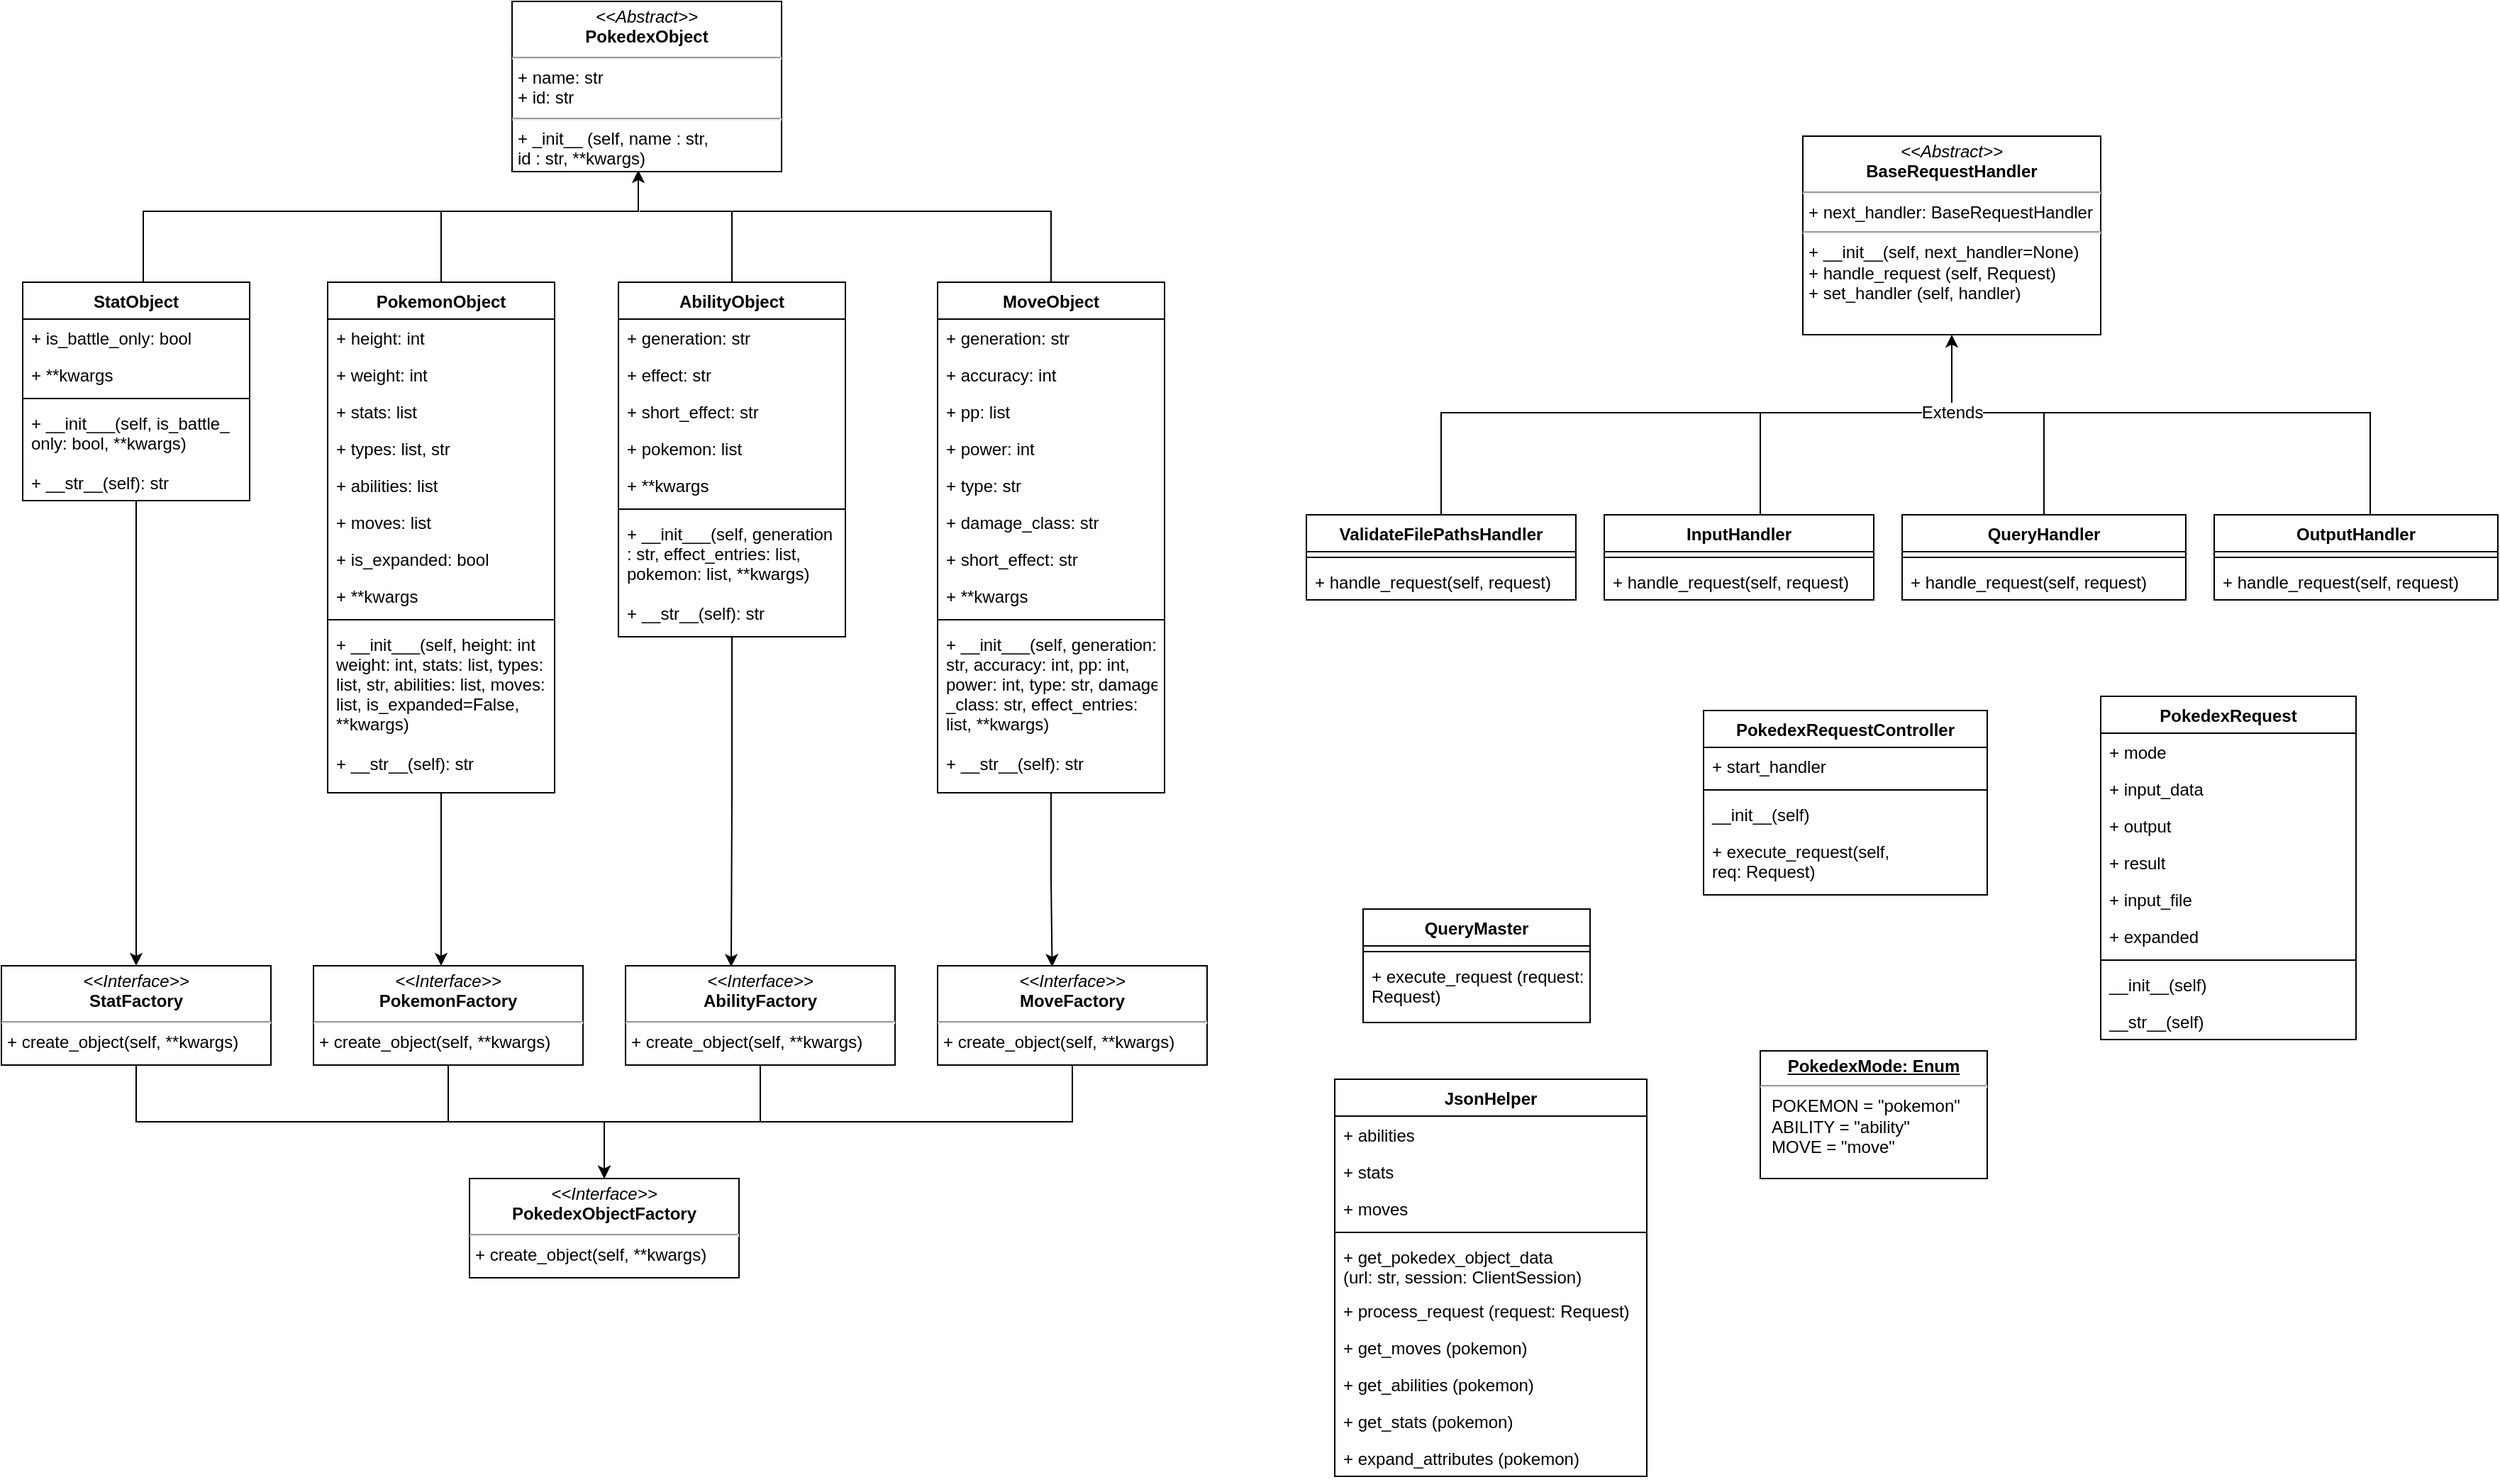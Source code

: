 <mxfile version="14.6.0" type="device"><diagram id="C5RBs43oDa-KdzZeNtuy" name="Page-1"><mxGraphModel dx="2076" dy="1096" grid="1" gridSize="10" guides="1" tooltips="1" connect="1" arrows="1" fold="1" page="1" pageScale="1" pageWidth="3300" pageHeight="4681" math="0" shadow="0"><root><mxCell id="WIyWlLk6GJQsqaUBKTNV-0"/><mxCell id="WIyWlLk6GJQsqaUBKTNV-1" parent="WIyWlLk6GJQsqaUBKTNV-0"/><mxCell id="iyGgix1Be-a9shSGAR93-7" style="edgeStyle=orthogonalEdgeStyle;rounded=0;orthogonalLoop=1;jettySize=auto;html=1;fontSize=12;" parent="WIyWlLk6GJQsqaUBKTNV-1" source="iyGgix1Be-a9shSGAR93-0" target="iyGgix1Be-a9shSGAR93-3" edge="1"><mxGeometry relative="1" as="geometry"><Array as="points"><mxPoint x="625" y="1150"/><mxPoint x="735" y="1150"/></Array></mxGeometry></mxCell><mxCell id="iyGgix1Be-a9shSGAR93-0" value="&lt;p style=&quot;margin: 4px 0px 0px; text-align: center; font-size: 12px;&quot;&gt;&lt;i style=&quot;font-size: 12px;&quot;&gt;&amp;lt;&amp;lt;Interface&amp;gt;&amp;gt;&lt;/i&gt;&lt;br style=&quot;font-size: 12px;&quot;&gt;&lt;b style=&quot;font-size: 12px;&quot;&gt;PokemonFactory&lt;/b&gt;&lt;/p&gt;&lt;hr style=&quot;font-size: 12px;&quot;&gt;&lt;p style=&quot;margin: 0px 0px 0px 4px; font-size: 12px;&quot;&gt;+ create_object(self, **kwargs)&lt;br style=&quot;font-size: 12px;&quot;&gt;&lt;/p&gt;" style="verticalAlign=top;align=left;overflow=fill;fontSize=12;fontFamily=Helvetica;html=1;" parent="WIyWlLk6GJQsqaUBKTNV-1" vertex="1"><mxGeometry x="530" y="1040" width="190" height="70" as="geometry"/></mxCell><mxCell id="iyGgix1Be-a9shSGAR93-8" style="edgeStyle=orthogonalEdgeStyle;rounded=0;orthogonalLoop=1;jettySize=auto;html=1;entryX=0.5;entryY=0;entryDx=0;entryDy=0;fontSize=12;" parent="WIyWlLk6GJQsqaUBKTNV-1" source="iyGgix1Be-a9shSGAR93-1" target="iyGgix1Be-a9shSGAR93-3" edge="1"><mxGeometry relative="1" as="geometry"><Array as="points"><mxPoint x="845" y="1150"/><mxPoint x="735" y="1150"/></Array></mxGeometry></mxCell><mxCell id="iyGgix1Be-a9shSGAR93-1" value="&lt;p style=&quot;margin: 4px 0px 0px; text-align: center; font-size: 12px;&quot;&gt;&lt;i style=&quot;font-size: 12px;&quot;&gt;&amp;lt;&amp;lt;Interface&amp;gt;&amp;gt;&lt;/i&gt;&lt;br style=&quot;font-size: 12px;&quot;&gt;&lt;b style=&quot;font-size: 12px;&quot;&gt;AbilityFactory&lt;/b&gt;&lt;/p&gt;&lt;hr style=&quot;font-size: 12px;&quot;&gt;&lt;p style=&quot;margin: 0px 0px 0px 4px; font-size: 12px;&quot;&gt;+ create_object(self, **kwargs)&lt;br style=&quot;font-size: 12px;&quot;&gt;&lt;/p&gt;" style="verticalAlign=top;align=left;overflow=fill;fontSize=12;fontFamily=Helvetica;html=1;" parent="WIyWlLk6GJQsqaUBKTNV-1" vertex="1"><mxGeometry x="750" y="1040" width="190" height="70" as="geometry"/></mxCell><mxCell id="iyGgix1Be-a9shSGAR93-6" style="edgeStyle=orthogonalEdgeStyle;rounded=0;orthogonalLoop=1;jettySize=auto;html=1;endArrow=none;endFill=0;fontSize=12;" parent="WIyWlLk6GJQsqaUBKTNV-1" source="iyGgix1Be-a9shSGAR93-2" edge="1"><mxGeometry relative="1" as="geometry"><mxPoint x="630" y="1150" as="targetPoint"/><Array as="points"><mxPoint x="405" y="1150"/></Array></mxGeometry></mxCell><mxCell id="iyGgix1Be-a9shSGAR93-2" value="&lt;p style=&quot;margin: 4px 0px 0px; text-align: center; font-size: 12px;&quot;&gt;&lt;i style=&quot;font-size: 12px;&quot;&gt;&amp;lt;&amp;lt;Interface&amp;gt;&amp;gt;&lt;/i&gt;&lt;br style=&quot;font-size: 12px;&quot;&gt;&lt;b style=&quot;font-size: 12px;&quot;&gt;StatFactory&lt;/b&gt;&lt;/p&gt;&lt;hr style=&quot;font-size: 12px;&quot;&gt;&lt;p style=&quot;margin: 0px 0px 0px 4px; font-size: 12px;&quot;&gt;&lt;/p&gt;&lt;p style=&quot;margin: 0px 0px 0px 4px; font-size: 12px;&quot;&gt;+ create_object(self, **kwargs)&lt;/p&gt;" style="verticalAlign=top;align=left;overflow=fill;fontSize=12;fontFamily=Helvetica;html=1;" parent="WIyWlLk6GJQsqaUBKTNV-1" vertex="1"><mxGeometry x="310" y="1040" width="190" height="70" as="geometry"/></mxCell><mxCell id="iyGgix1Be-a9shSGAR93-3" value="&lt;p style=&quot;margin: 4px 0px 0px; text-align: center; font-size: 12px;&quot;&gt;&lt;i style=&quot;font-size: 12px;&quot;&gt;&amp;lt;&amp;lt;Interface&amp;gt;&amp;gt;&lt;/i&gt;&lt;br style=&quot;font-size: 12px;&quot;&gt;&lt;b style=&quot;font-size: 12px;&quot;&gt;PokedexObjectFactory&lt;/b&gt;&lt;/p&gt;&lt;hr style=&quot;font-size: 12px;&quot;&gt;&lt;p style=&quot;margin: 0px 0px 0px 4px; font-size: 12px;&quot;&gt;+ create_object(self, **kwargs)&lt;br style=&quot;font-size: 12px;&quot;&gt;&lt;/p&gt;" style="verticalAlign=top;align=left;overflow=fill;fontSize=12;fontFamily=Helvetica;html=1;" parent="WIyWlLk6GJQsqaUBKTNV-1" vertex="1"><mxGeometry x="640" y="1190" width="190" height="70" as="geometry"/></mxCell><mxCell id="iyGgix1Be-a9shSGAR93-9" style="edgeStyle=orthogonalEdgeStyle;rounded=0;orthogonalLoop=1;jettySize=auto;html=1;endArrow=none;endFill=0;fontSize=12;" parent="WIyWlLk6GJQsqaUBKTNV-1" source="iyGgix1Be-a9shSGAR93-4" edge="1"><mxGeometry relative="1" as="geometry"><mxPoint x="840" y="1150" as="targetPoint"/><Array as="points"><mxPoint x="1065" y="1150"/></Array></mxGeometry></mxCell><mxCell id="iyGgix1Be-a9shSGAR93-4" value="&lt;p style=&quot;margin: 4px 0px 0px; text-align: center; font-size: 12px;&quot;&gt;&lt;i style=&quot;font-size: 12px;&quot;&gt;&amp;lt;&amp;lt;Interface&amp;gt;&amp;gt;&lt;/i&gt;&lt;br style=&quot;font-size: 12px;&quot;&gt;&lt;b style=&quot;font-size: 12px;&quot;&gt;MoveFactory&lt;/b&gt;&lt;/p&gt;&lt;hr style=&quot;font-size: 12px;&quot;&gt;&lt;p style=&quot;margin: 0px 0px 0px 4px; font-size: 12px;&quot;&gt;+ create_object(self, **kwargs)&lt;br style=&quot;font-size: 12px;&quot;&gt;&lt;/p&gt;" style="verticalAlign=top;align=left;overflow=fill;fontSize=12;fontFamily=Helvetica;html=1;" parent="WIyWlLk6GJQsqaUBKTNV-1" vertex="1"><mxGeometry x="970" y="1040" width="190" height="70" as="geometry"/></mxCell><mxCell id="iyGgix1Be-a9shSGAR93-77" style="edgeStyle=orthogonalEdgeStyle;rounded=0;orthogonalLoop=1;jettySize=auto;html=1;endArrow=none;endFill=0;fontSize=12;" parent="WIyWlLk6GJQsqaUBKTNV-1" source="iyGgix1Be-a9shSGAR93-14" edge="1"><mxGeometry relative="1" as="geometry"><mxPoint x="605" y="508" as="targetPoint"/><Array as="points"><mxPoint x="620" y="508"/></Array></mxGeometry></mxCell><mxCell id="qSmq64T--lBDVcPzqukr-1" style="edgeStyle=orthogonalEdgeStyle;rounded=0;orthogonalLoop=1;jettySize=auto;html=1;" edge="1" parent="WIyWlLk6GJQsqaUBKTNV-1" source="iyGgix1Be-a9shSGAR93-14"><mxGeometry relative="1" as="geometry"><mxPoint x="620" y="1040" as="targetPoint"/></mxGeometry></mxCell><mxCell id="iyGgix1Be-a9shSGAR93-14" value="PokemonObject" style="swimlane;fontStyle=1;align=center;verticalAlign=top;childLayout=stackLayout;horizontal=1;startSize=26;horizontalStack=0;resizeParent=1;resizeParentMax=0;resizeLast=0;collapsible=1;marginBottom=0;fontSize=12;" parent="WIyWlLk6GJQsqaUBKTNV-1" vertex="1"><mxGeometry x="540" y="558" width="160" height="360" as="geometry"/></mxCell><mxCell id="iyGgix1Be-a9shSGAR93-15" value="+ height: int" style="text;strokeColor=none;fillColor=none;align=left;verticalAlign=top;spacingLeft=4;spacingRight=4;overflow=hidden;rotatable=0;points=[[0,0.5],[1,0.5]];portConstraint=eastwest;fontSize=12;" parent="iyGgix1Be-a9shSGAR93-14" vertex="1"><mxGeometry y="26" width="160" height="26" as="geometry"/></mxCell><mxCell id="iyGgix1Be-a9shSGAR93-34" value="+ weight: int" style="text;strokeColor=none;fillColor=none;align=left;verticalAlign=top;spacingLeft=4;spacingRight=4;overflow=hidden;rotatable=0;points=[[0,0.5],[1,0.5]];portConstraint=eastwest;fontSize=12;" parent="iyGgix1Be-a9shSGAR93-14" vertex="1"><mxGeometry y="52" width="160" height="26" as="geometry"/></mxCell><mxCell id="iyGgix1Be-a9shSGAR93-35" value="+ stats: list" style="text;strokeColor=none;fillColor=none;align=left;verticalAlign=top;spacingLeft=4;spacingRight=4;overflow=hidden;rotatable=0;points=[[0,0.5],[1,0.5]];portConstraint=eastwest;fontSize=12;" parent="iyGgix1Be-a9shSGAR93-14" vertex="1"><mxGeometry y="78" width="160" height="26" as="geometry"/></mxCell><mxCell id="iyGgix1Be-a9shSGAR93-36" value="+ types: list, str" style="text;strokeColor=none;fillColor=none;align=left;verticalAlign=top;spacingLeft=4;spacingRight=4;overflow=hidden;rotatable=0;points=[[0,0.5],[1,0.5]];portConstraint=eastwest;fontSize=12;" parent="iyGgix1Be-a9shSGAR93-14" vertex="1"><mxGeometry y="104" width="160" height="26" as="geometry"/></mxCell><mxCell id="iyGgix1Be-a9shSGAR93-37" value="+ abilities: list" style="text;strokeColor=none;fillColor=none;align=left;verticalAlign=top;spacingLeft=4;spacingRight=4;overflow=hidden;rotatable=0;points=[[0,0.5],[1,0.5]];portConstraint=eastwest;fontSize=12;" parent="iyGgix1Be-a9shSGAR93-14" vertex="1"><mxGeometry y="130" width="160" height="26" as="geometry"/></mxCell><mxCell id="iyGgix1Be-a9shSGAR93-38" value="+ moves: list" style="text;strokeColor=none;fillColor=none;align=left;verticalAlign=top;spacingLeft=4;spacingRight=4;overflow=hidden;rotatable=0;points=[[0,0.5],[1,0.5]];portConstraint=eastwest;fontSize=12;" parent="iyGgix1Be-a9shSGAR93-14" vertex="1"><mxGeometry y="156" width="160" height="26" as="geometry"/></mxCell><mxCell id="iyGgix1Be-a9shSGAR93-39" value="+ is_expanded: bool" style="text;strokeColor=none;fillColor=none;align=left;verticalAlign=top;spacingLeft=4;spacingRight=4;overflow=hidden;rotatable=0;points=[[0,0.5],[1,0.5]];portConstraint=eastwest;fontSize=12;" parent="iyGgix1Be-a9shSGAR93-14" vertex="1"><mxGeometry y="182" width="160" height="26" as="geometry"/></mxCell><mxCell id="iyGgix1Be-a9shSGAR93-41" value="+ **kwargs" style="text;strokeColor=none;fillColor=none;align=left;verticalAlign=top;spacingLeft=4;spacingRight=4;overflow=hidden;rotatable=0;points=[[0,0.5],[1,0.5]];portConstraint=eastwest;fontSize=12;" parent="iyGgix1Be-a9shSGAR93-14" vertex="1"><mxGeometry y="208" width="160" height="26" as="geometry"/></mxCell><mxCell id="iyGgix1Be-a9shSGAR93-16" value="" style="line;strokeWidth=1;fillColor=none;align=left;verticalAlign=middle;spacingTop=-1;spacingLeft=3;spacingRight=3;rotatable=0;labelPosition=right;points=[];portConstraint=eastwest;fontSize=12;" parent="iyGgix1Be-a9shSGAR93-14" vertex="1"><mxGeometry y="234" width="160" height="8" as="geometry"/></mxCell><mxCell id="iyGgix1Be-a9shSGAR93-17" value="+ __init___(self, height: int&#10;weight: int, stats: list, types: &#10;list, str, abilities: list, moves: &#10;list, is_expanded=False, &#10;**kwargs)&#10;&#10;+ __str__(self): str" style="text;strokeColor=none;fillColor=none;align=left;verticalAlign=top;spacingLeft=4;spacingRight=4;overflow=hidden;rotatable=0;points=[[0,0.5],[1,0.5]];portConstraint=eastwest;fontSize=12;" parent="iyGgix1Be-a9shSGAR93-14" vertex="1"><mxGeometry y="242" width="160" height="118" as="geometry"/></mxCell><mxCell id="iyGgix1Be-a9shSGAR93-76" style="edgeStyle=orthogonalEdgeStyle;rounded=0;orthogonalLoop=1;jettySize=auto;html=1;endArrow=classic;endFill=1;fontSize=12;" parent="WIyWlLk6GJQsqaUBKTNV-1" source="iyGgix1Be-a9shSGAR93-42" edge="1"><mxGeometry relative="1" as="geometry"><mxPoint x="759" y="479" as="targetPoint"/><Array as="points"><mxPoint x="410" y="508"/><mxPoint x="759" y="508"/></Array></mxGeometry></mxCell><mxCell id="qSmq64T--lBDVcPzqukr-0" style="edgeStyle=orthogonalEdgeStyle;rounded=0;orthogonalLoop=1;jettySize=auto;html=1;" edge="1" parent="WIyWlLk6GJQsqaUBKTNV-1" source="iyGgix1Be-a9shSGAR93-42" target="iyGgix1Be-a9shSGAR93-2"><mxGeometry relative="1" as="geometry"/></mxCell><mxCell id="iyGgix1Be-a9shSGAR93-42" value="StatObject" style="swimlane;fontStyle=1;align=center;verticalAlign=top;childLayout=stackLayout;horizontal=1;startSize=26;horizontalStack=0;resizeParent=1;resizeParentMax=0;resizeLast=0;collapsible=1;marginBottom=0;fontSize=12;" parent="WIyWlLk6GJQsqaUBKTNV-1" vertex="1"><mxGeometry x="325" y="558" width="160" height="154" as="geometry"/></mxCell><mxCell id="iyGgix1Be-a9shSGAR93-49" value="+ is_battle_only: bool" style="text;strokeColor=none;fillColor=none;align=left;verticalAlign=top;spacingLeft=4;spacingRight=4;overflow=hidden;rotatable=0;points=[[0,0.5],[1,0.5]];portConstraint=eastwest;fontSize=12;" parent="iyGgix1Be-a9shSGAR93-42" vertex="1"><mxGeometry y="26" width="160" height="26" as="geometry"/></mxCell><mxCell id="iyGgix1Be-a9shSGAR93-50" value="+ **kwargs" style="text;strokeColor=none;fillColor=none;align=left;verticalAlign=top;spacingLeft=4;spacingRight=4;overflow=hidden;rotatable=0;points=[[0,0.5],[1,0.5]];portConstraint=eastwest;fontSize=12;" parent="iyGgix1Be-a9shSGAR93-42" vertex="1"><mxGeometry y="52" width="160" height="26" as="geometry"/></mxCell><mxCell id="iyGgix1Be-a9shSGAR93-51" value="" style="line;strokeWidth=1;fillColor=none;align=left;verticalAlign=middle;spacingTop=-1;spacingLeft=3;spacingRight=3;rotatable=0;labelPosition=right;points=[];portConstraint=eastwest;fontSize=12;" parent="iyGgix1Be-a9shSGAR93-42" vertex="1"><mxGeometry y="78" width="160" height="8" as="geometry"/></mxCell><mxCell id="iyGgix1Be-a9shSGAR93-52" value="+ __init___(self, is_battle_&#10;only: bool, **kwargs)&#10;&#10;+ __str__(self): str" style="text;strokeColor=none;fillColor=none;align=left;verticalAlign=top;spacingLeft=4;spacingRight=4;overflow=hidden;rotatable=0;points=[[0,0.5],[1,0.5]];portConstraint=eastwest;fontSize=12;" parent="iyGgix1Be-a9shSGAR93-42" vertex="1"><mxGeometry y="86" width="160" height="68" as="geometry"/></mxCell><mxCell id="iyGgix1Be-a9shSGAR93-79" style="edgeStyle=orthogonalEdgeStyle;rounded=0;orthogonalLoop=1;jettySize=auto;html=1;exitX=0.5;exitY=0;exitDx=0;exitDy=0;endArrow=none;endFill=0;fontSize=12;" parent="WIyWlLk6GJQsqaUBKTNV-1" source="iyGgix1Be-a9shSGAR93-53" edge="1"><mxGeometry relative="1" as="geometry"><mxPoint x="825" y="508" as="targetPoint"/></mxGeometry></mxCell><mxCell id="qSmq64T--lBDVcPzqukr-2" style="edgeStyle=orthogonalEdgeStyle;rounded=0;orthogonalLoop=1;jettySize=auto;html=1;entryX=0.392;entryY=0.01;entryDx=0;entryDy=0;entryPerimeter=0;" edge="1" parent="WIyWlLk6GJQsqaUBKTNV-1" source="iyGgix1Be-a9shSGAR93-53" target="iyGgix1Be-a9shSGAR93-1"><mxGeometry relative="1" as="geometry"/></mxCell><mxCell id="iyGgix1Be-a9shSGAR93-53" value="AbilityObject" style="swimlane;fontStyle=1;align=center;verticalAlign=top;childLayout=stackLayout;horizontal=1;startSize=26;horizontalStack=0;resizeParent=1;resizeParentMax=0;resizeLast=0;collapsible=1;marginBottom=0;fontSize=12;" parent="WIyWlLk6GJQsqaUBKTNV-1" vertex="1"><mxGeometry x="745" y="558" width="160" height="250" as="geometry"/></mxCell><mxCell id="iyGgix1Be-a9shSGAR93-54" value="+ generation: str" style="text;strokeColor=none;fillColor=none;align=left;verticalAlign=top;spacingLeft=4;spacingRight=4;overflow=hidden;rotatable=0;points=[[0,0.5],[1,0.5]];portConstraint=eastwest;fontSize=12;" parent="iyGgix1Be-a9shSGAR93-53" vertex="1"><mxGeometry y="26" width="160" height="26" as="geometry"/></mxCell><mxCell id="iyGgix1Be-a9shSGAR93-55" value="+ effect: str" style="text;strokeColor=none;fillColor=none;align=left;verticalAlign=top;spacingLeft=4;spacingRight=4;overflow=hidden;rotatable=0;points=[[0,0.5],[1,0.5]];portConstraint=eastwest;fontSize=12;" parent="iyGgix1Be-a9shSGAR93-53" vertex="1"><mxGeometry y="52" width="160" height="26" as="geometry"/></mxCell><mxCell id="iyGgix1Be-a9shSGAR93-56" value="+ short_effect: str" style="text;strokeColor=none;fillColor=none;align=left;verticalAlign=top;spacingLeft=4;spacingRight=4;overflow=hidden;rotatable=0;points=[[0,0.5],[1,0.5]];portConstraint=eastwest;fontSize=12;" parent="iyGgix1Be-a9shSGAR93-53" vertex="1"><mxGeometry y="78" width="160" height="26" as="geometry"/></mxCell><mxCell id="iyGgix1Be-a9shSGAR93-61" value="+ pokemon: list" style="text;strokeColor=none;fillColor=none;align=left;verticalAlign=top;spacingLeft=4;spacingRight=4;overflow=hidden;rotatable=0;points=[[0,0.5],[1,0.5]];portConstraint=eastwest;fontSize=12;" parent="iyGgix1Be-a9shSGAR93-53" vertex="1"><mxGeometry y="104" width="160" height="26" as="geometry"/></mxCell><mxCell id="iyGgix1Be-a9shSGAR93-64" value="+ **kwargs" style="text;strokeColor=none;fillColor=none;align=left;verticalAlign=top;spacingLeft=4;spacingRight=4;overflow=hidden;rotatable=0;points=[[0,0.5],[1,0.5]];portConstraint=eastwest;fontSize=12;" parent="iyGgix1Be-a9shSGAR93-53" vertex="1"><mxGeometry y="130" width="160" height="26" as="geometry"/></mxCell><mxCell id="iyGgix1Be-a9shSGAR93-62" value="" style="line;strokeWidth=1;fillColor=none;align=left;verticalAlign=middle;spacingTop=-1;spacingLeft=3;spacingRight=3;rotatable=0;labelPosition=right;points=[];portConstraint=eastwest;fontSize=12;" parent="iyGgix1Be-a9shSGAR93-53" vertex="1"><mxGeometry y="156" width="160" height="8" as="geometry"/></mxCell><mxCell id="iyGgix1Be-a9shSGAR93-63" value="+ __init___(self, generation&#10;: str, effect_entries: list,&#10;pokemon: list, **kwargs)&#10;&#10;+ __str__(self): str" style="text;strokeColor=none;fillColor=none;align=left;verticalAlign=top;spacingLeft=4;spacingRight=4;overflow=hidden;rotatable=0;points=[[0,0.5],[1,0.5]];portConstraint=eastwest;fontSize=12;" parent="iyGgix1Be-a9shSGAR93-53" vertex="1"><mxGeometry y="164" width="160" height="86" as="geometry"/></mxCell><mxCell id="iyGgix1Be-a9shSGAR93-80" style="edgeStyle=orthogonalEdgeStyle;rounded=0;orthogonalLoop=1;jettySize=auto;html=1;endArrow=none;endFill=0;fontSize=12;" parent="WIyWlLk6GJQsqaUBKTNV-1" source="iyGgix1Be-a9shSGAR93-65" edge="1"><mxGeometry relative="1" as="geometry"><mxPoint x="760" y="508" as="targetPoint"/><Array as="points"><mxPoint x="1050" y="508"/></Array></mxGeometry></mxCell><mxCell id="qSmq64T--lBDVcPzqukr-3" style="edgeStyle=orthogonalEdgeStyle;rounded=0;orthogonalLoop=1;jettySize=auto;html=1;entryX=0.425;entryY=0.01;entryDx=0;entryDy=0;entryPerimeter=0;" edge="1" parent="WIyWlLk6GJQsqaUBKTNV-1" source="iyGgix1Be-a9shSGAR93-65" target="iyGgix1Be-a9shSGAR93-4"><mxGeometry relative="1" as="geometry"/></mxCell><mxCell id="iyGgix1Be-a9shSGAR93-65" value="MoveObject" style="swimlane;fontStyle=1;align=center;verticalAlign=top;childLayout=stackLayout;horizontal=1;startSize=26;horizontalStack=0;resizeParent=1;resizeParentMax=0;resizeLast=0;collapsible=1;marginBottom=0;fontSize=12;" parent="WIyWlLk6GJQsqaUBKTNV-1" vertex="1"><mxGeometry x="970" y="558" width="160" height="360" as="geometry"/></mxCell><mxCell id="iyGgix1Be-a9shSGAR93-66" value="+ generation: str" style="text;strokeColor=none;fillColor=none;align=left;verticalAlign=top;spacingLeft=4;spacingRight=4;overflow=hidden;rotatable=0;points=[[0,0.5],[1,0.5]];portConstraint=eastwest;fontSize=12;" parent="iyGgix1Be-a9shSGAR93-65" vertex="1"><mxGeometry y="26" width="160" height="26" as="geometry"/></mxCell><mxCell id="iyGgix1Be-a9shSGAR93-67" value="+ accuracy: int" style="text;strokeColor=none;fillColor=none;align=left;verticalAlign=top;spacingLeft=4;spacingRight=4;overflow=hidden;rotatable=0;points=[[0,0.5],[1,0.5]];portConstraint=eastwest;fontSize=12;" parent="iyGgix1Be-a9shSGAR93-65" vertex="1"><mxGeometry y="52" width="160" height="26" as="geometry"/></mxCell><mxCell id="iyGgix1Be-a9shSGAR93-68" value="+ pp: list" style="text;strokeColor=none;fillColor=none;align=left;verticalAlign=top;spacingLeft=4;spacingRight=4;overflow=hidden;rotatable=0;points=[[0,0.5],[1,0.5]];portConstraint=eastwest;fontSize=12;" parent="iyGgix1Be-a9shSGAR93-65" vertex="1"><mxGeometry y="78" width="160" height="26" as="geometry"/></mxCell><mxCell id="iyGgix1Be-a9shSGAR93-69" value="+ power: int" style="text;strokeColor=none;fillColor=none;align=left;verticalAlign=top;spacingLeft=4;spacingRight=4;overflow=hidden;rotatable=0;points=[[0,0.5],[1,0.5]];portConstraint=eastwest;fontSize=12;" parent="iyGgix1Be-a9shSGAR93-65" vertex="1"><mxGeometry y="104" width="160" height="26" as="geometry"/></mxCell><mxCell id="iyGgix1Be-a9shSGAR93-70" value="+ type: str" style="text;strokeColor=none;fillColor=none;align=left;verticalAlign=top;spacingLeft=4;spacingRight=4;overflow=hidden;rotatable=0;points=[[0,0.5],[1,0.5]];portConstraint=eastwest;fontSize=12;" parent="iyGgix1Be-a9shSGAR93-65" vertex="1"><mxGeometry y="130" width="160" height="26" as="geometry"/></mxCell><mxCell id="iyGgix1Be-a9shSGAR93-71" value="+ damage_class: str" style="text;strokeColor=none;fillColor=none;align=left;verticalAlign=top;spacingLeft=4;spacingRight=4;overflow=hidden;rotatable=0;points=[[0,0.5],[1,0.5]];portConstraint=eastwest;fontSize=12;" parent="iyGgix1Be-a9shSGAR93-65" vertex="1"><mxGeometry y="156" width="160" height="26" as="geometry"/></mxCell><mxCell id="iyGgix1Be-a9shSGAR93-72" value="+ short_effect: str" style="text;strokeColor=none;fillColor=none;align=left;verticalAlign=top;spacingLeft=4;spacingRight=4;overflow=hidden;rotatable=0;points=[[0,0.5],[1,0.5]];portConstraint=eastwest;fontSize=12;" parent="iyGgix1Be-a9shSGAR93-65" vertex="1"><mxGeometry y="182" width="160" height="26" as="geometry"/></mxCell><mxCell id="iyGgix1Be-a9shSGAR93-73" value="+ **kwargs" style="text;strokeColor=none;fillColor=none;align=left;verticalAlign=top;spacingLeft=4;spacingRight=4;overflow=hidden;rotatable=0;points=[[0,0.5],[1,0.5]];portConstraint=eastwest;fontSize=12;" parent="iyGgix1Be-a9shSGAR93-65" vertex="1"><mxGeometry y="208" width="160" height="26" as="geometry"/></mxCell><mxCell id="iyGgix1Be-a9shSGAR93-74" value="" style="line;strokeWidth=1;fillColor=none;align=left;verticalAlign=middle;spacingTop=-1;spacingLeft=3;spacingRight=3;rotatable=0;labelPosition=right;points=[];portConstraint=eastwest;fontSize=12;" parent="iyGgix1Be-a9shSGAR93-65" vertex="1"><mxGeometry y="234" width="160" height="8" as="geometry"/></mxCell><mxCell id="iyGgix1Be-a9shSGAR93-75" value="+ __init___(self, generation:&#10;str, accuracy: int, pp: int, &#10;power: int, type: str, damage&#10;_class: str, effect_entries:&#10;list, **kwargs)&#10;&#10;+ __str__(self): str" style="text;strokeColor=none;fillColor=none;align=left;verticalAlign=top;spacingLeft=4;spacingRight=4;overflow=hidden;rotatable=0;points=[[0,0.5],[1,0.5]];portConstraint=eastwest;fontSize=12;" parent="iyGgix1Be-a9shSGAR93-65" vertex="1"><mxGeometry y="242" width="160" height="118" as="geometry"/></mxCell><mxCell id="iyGgix1Be-a9shSGAR93-81" value="&lt;p style=&quot;margin: 4px 0px 0px; text-align: center; font-size: 12px;&quot;&gt;&lt;i style=&quot;font-size: 12px;&quot;&gt;&amp;lt;&amp;lt;Abstract&amp;gt;&amp;gt;&lt;/i&gt;&lt;br style=&quot;font-size: 12px;&quot;&gt;&lt;b style=&quot;font-size: 12px;&quot;&gt;PokedexObject&lt;/b&gt;&lt;/p&gt;&lt;hr style=&quot;font-size: 12px;&quot;&gt;&lt;p style=&quot;margin: 0px 0px 0px 4px; font-size: 12px;&quot;&gt;+ name: str&lt;/p&gt;&lt;p style=&quot;margin: 0px 0px 0px 4px; font-size: 12px;&quot;&gt;+ id: str&lt;/p&gt;&lt;hr style=&quot;font-size: 12px;&quot;&gt;&lt;p style=&quot;margin: 0px 0px 0px 4px; font-size: 12px;&quot;&gt;+ _init__ (self, name : str,&lt;br style=&quot;padding: 0px; margin: 0px; font-size: 12px;&quot;&gt;id : str, **kwargs)&lt;br style=&quot;font-size: 12px;&quot;&gt;&lt;/p&gt;" style="verticalAlign=top;align=left;overflow=fill;fontSize=12;fontFamily=Helvetica;html=1;" parent="WIyWlLk6GJQsqaUBKTNV-1" vertex="1"><mxGeometry x="670" y="360" width="190" height="120" as="geometry"/></mxCell><mxCell id="iyGgix1Be-a9shSGAR93-83" value="&lt;p style=&quot;margin: 4px 0px 0px; text-align: center; text-decoration: underline; font-size: 12px;&quot;&gt;&lt;b style=&quot;font-size: 12px;&quot;&gt;PokedexMode: Enum&lt;/b&gt;&lt;/p&gt;&lt;hr style=&quot;font-size: 12px;&quot;&gt;&lt;p style=&quot;margin: 0px 0px 0px 8px; font-size: 12px;&quot;&gt;POKEMON = &quot;pokemon&quot;&lt;br style=&quot;font-size: 12px;&quot;&gt;ABILITY = &quot;ability&quot;&lt;br style=&quot;font-size: 12px;&quot;&gt;MOVE = &quot;move&quot;&lt;/p&gt;" style="verticalAlign=top;align=left;overflow=fill;fontSize=12;fontFamily=Helvetica;html=1;" parent="WIyWlLk6GJQsqaUBKTNV-1" vertex="1"><mxGeometry x="1550" y="1100" width="160" height="90" as="geometry"/></mxCell><mxCell id="iyGgix1Be-a9shSGAR93-84" value="&lt;p style=&quot;margin: 4px 0px 0px; text-align: center; font-size: 12px;&quot;&gt;&lt;i style=&quot;font-size: 12px;&quot;&gt;&amp;lt;&amp;lt;Abstract&amp;gt;&amp;gt;&lt;/i&gt;&lt;br style=&quot;font-size: 12px;&quot;&gt;&lt;b style=&quot;font-size: 12px;&quot;&gt;BaseRequestHandler&lt;/b&gt;&lt;/p&gt;&lt;hr style=&quot;font-size: 12px;&quot;&gt;&lt;p style=&quot;margin: 0px 0px 0px 4px; font-size: 12px;&quot;&gt;+ next_handler: BaseRequestHandler&lt;br style=&quot;font-size: 12px;&quot;&gt;&lt;/p&gt;&lt;hr style=&quot;font-size: 12px;&quot;&gt;&lt;p style=&quot;margin: 0px 0px 0px 4px; font-size: 12px;&quot;&gt;+ __init__(self, next_handler=None)&lt;br style=&quot;font-size: 12px;&quot;&gt;+ handle_request (self, Request)&lt;/p&gt;&lt;p style=&quot;margin: 0px 0px 0px 4px; font-size: 12px;&quot;&gt;+ set_handler (self, handler)&lt;/p&gt;" style="verticalAlign=top;align=left;overflow=fill;fontSize=12;fontFamily=Helvetica;html=1;" parent="WIyWlLk6GJQsqaUBKTNV-1" vertex="1"><mxGeometry x="1580" y="455" width="210" height="140" as="geometry"/></mxCell><mxCell id="iyGgix1Be-a9shSGAR93-103" style="edgeStyle=orthogonalEdgeStyle;rounded=0;orthogonalLoop=1;jettySize=auto;html=1;entryX=0.5;entryY=1;entryDx=0;entryDy=0;endArrow=classic;endFill=1;fontSize=12;" parent="WIyWlLk6GJQsqaUBKTNV-1" source="iyGgix1Be-a9shSGAR93-85" target="iyGgix1Be-a9shSGAR93-84" edge="1"><mxGeometry relative="1" as="geometry"><Array as="points"><mxPoint x="1980" y="650"/><mxPoint x="1685" y="650"/></Array></mxGeometry></mxCell><mxCell id="iyGgix1Be-a9shSGAR93-85" value="OutputHandler" style="swimlane;fontStyle=1;align=center;verticalAlign=top;childLayout=stackLayout;horizontal=1;startSize=26;horizontalStack=0;resizeParent=1;resizeParentMax=0;resizeLast=0;collapsible=1;marginBottom=0;fontSize=12;" parent="WIyWlLk6GJQsqaUBKTNV-1" vertex="1"><mxGeometry x="1870" y="722" width="200" height="60" as="geometry"/></mxCell><mxCell id="iyGgix1Be-a9shSGAR93-87" value="" style="line;strokeWidth=1;fillColor=none;align=left;verticalAlign=middle;spacingTop=-1;spacingLeft=3;spacingRight=3;rotatable=0;labelPosition=right;points=[];portConstraint=eastwest;fontSize=12;" parent="iyGgix1Be-a9shSGAR93-85" vertex="1"><mxGeometry y="26" width="200" height="8" as="geometry"/></mxCell><mxCell id="iyGgix1Be-a9shSGAR93-88" value="+ handle_request(self, request)" style="text;strokeColor=none;fillColor=none;align=left;verticalAlign=top;spacingLeft=4;spacingRight=4;overflow=hidden;rotatable=0;points=[[0,0.5],[1,0.5]];portConstraint=eastwest;fontSize=12;" parent="iyGgix1Be-a9shSGAR93-85" vertex="1"><mxGeometry y="34" width="200" height="26" as="geometry"/></mxCell><mxCell id="iyGgix1Be-a9shSGAR93-106" style="edgeStyle=orthogonalEdgeStyle;rounded=0;orthogonalLoop=1;jettySize=auto;html=1;endArrow=none;endFill=0;fontSize=12;" parent="WIyWlLk6GJQsqaUBKTNV-1" source="iyGgix1Be-a9shSGAR93-89" edge="1"><mxGeometry relative="1" as="geometry"><mxPoint x="1550" y="650" as="targetPoint"/><Array as="points"><mxPoint x="1325" y="650"/></Array></mxGeometry></mxCell><mxCell id="iyGgix1Be-a9shSGAR93-89" value="ValidateFilePathsHandler" style="swimlane;fontStyle=1;align=center;verticalAlign=top;childLayout=stackLayout;horizontal=1;startSize=26;horizontalStack=0;resizeParent=1;resizeParentMax=0;resizeLast=0;collapsible=1;marginBottom=0;fontSize=12;" parent="WIyWlLk6GJQsqaUBKTNV-1" vertex="1"><mxGeometry x="1230" y="722" width="190" height="60" as="geometry"/></mxCell><mxCell id="iyGgix1Be-a9shSGAR93-91" value="" style="line;strokeWidth=1;fillColor=none;align=left;verticalAlign=middle;spacingTop=-1;spacingLeft=3;spacingRight=3;rotatable=0;labelPosition=right;points=[];portConstraint=eastwest;fontSize=12;" parent="iyGgix1Be-a9shSGAR93-89" vertex="1"><mxGeometry y="26" width="190" height="8" as="geometry"/></mxCell><mxCell id="iyGgix1Be-a9shSGAR93-92" value="+ handle_request(self, request)" style="text;strokeColor=none;fillColor=none;align=left;verticalAlign=top;spacingLeft=4;spacingRight=4;overflow=hidden;rotatable=0;points=[[0,0.5],[1,0.5]];portConstraint=eastwest;fontSize=12;" parent="iyGgix1Be-a9shSGAR93-89" vertex="1"><mxGeometry y="34" width="190" height="26" as="geometry"/></mxCell><mxCell id="iyGgix1Be-a9shSGAR93-104" style="edgeStyle=orthogonalEdgeStyle;rounded=0;orthogonalLoop=1;jettySize=auto;html=1;endArrow=none;endFill=0;fontSize=12;" parent="WIyWlLk6GJQsqaUBKTNV-1" source="iyGgix1Be-a9shSGAR93-93" edge="1"><mxGeometry relative="1" as="geometry"><mxPoint x="1750.0" y="650" as="targetPoint"/></mxGeometry></mxCell><mxCell id="iyGgix1Be-a9shSGAR93-93" value="QueryHandler" style="swimlane;fontStyle=1;align=center;verticalAlign=top;childLayout=stackLayout;horizontal=1;startSize=26;horizontalStack=0;resizeParent=1;resizeParentMax=0;resizeLast=0;collapsible=1;marginBottom=0;fontSize=12;" parent="WIyWlLk6GJQsqaUBKTNV-1" vertex="1"><mxGeometry x="1650" y="722" width="200" height="60" as="geometry"/></mxCell><mxCell id="iyGgix1Be-a9shSGAR93-95" value="" style="line;strokeWidth=1;fillColor=none;align=left;verticalAlign=middle;spacingTop=-1;spacingLeft=3;spacingRight=3;rotatable=0;labelPosition=right;points=[];portConstraint=eastwest;fontSize=12;" parent="iyGgix1Be-a9shSGAR93-93" vertex="1"><mxGeometry y="26" width="200" height="8" as="geometry"/></mxCell><mxCell id="iyGgix1Be-a9shSGAR93-96" value="+ handle_request(self, request)" style="text;strokeColor=none;fillColor=none;align=left;verticalAlign=top;spacingLeft=4;spacingRight=4;overflow=hidden;rotatable=0;points=[[0,0.5],[1,0.5]];portConstraint=eastwest;fontSize=12;" parent="iyGgix1Be-a9shSGAR93-93" vertex="1"><mxGeometry y="34" width="200" height="26" as="geometry"/></mxCell><mxCell id="iyGgix1Be-a9shSGAR93-105" style="edgeStyle=orthogonalEdgeStyle;rounded=0;orthogonalLoop=1;jettySize=auto;html=1;endArrow=none;endFill=0;fontSize=12;" parent="WIyWlLk6GJQsqaUBKTNV-1" source="iyGgix1Be-a9shSGAR93-97" edge="1"><mxGeometry relative="1" as="geometry"><mxPoint x="1690" y="650" as="targetPoint"/><mxPoint x="1530" y="710" as="sourcePoint"/><Array as="points"><mxPoint x="1550" y="650"/></Array></mxGeometry></mxCell><mxCell id="iyGgix1Be-a9shSGAR93-107" value="Extends" style="edgeLabel;html=1;align=center;verticalAlign=middle;resizable=0;points=[];fontSize=12;" parent="iyGgix1Be-a9shSGAR93-105" vertex="1" connectable="0"><mxGeometry x="0.859" y="4" relative="1" as="geometry"><mxPoint x="10" y="4" as="offset"/></mxGeometry></mxCell><mxCell id="iyGgix1Be-a9shSGAR93-97" value="InputHandler" style="swimlane;fontStyle=1;align=center;verticalAlign=top;childLayout=stackLayout;horizontal=1;startSize=26;horizontalStack=0;resizeParent=1;resizeParentMax=0;resizeLast=0;collapsible=1;marginBottom=0;fontSize=12;" parent="WIyWlLk6GJQsqaUBKTNV-1" vertex="1"><mxGeometry x="1440" y="722" width="190" height="60" as="geometry"/></mxCell><mxCell id="iyGgix1Be-a9shSGAR93-99" value="" style="line;strokeWidth=1;fillColor=none;align=left;verticalAlign=middle;spacingTop=-1;spacingLeft=3;spacingRight=3;rotatable=0;labelPosition=right;points=[];portConstraint=eastwest;fontSize=12;" parent="iyGgix1Be-a9shSGAR93-97" vertex="1"><mxGeometry y="26" width="190" height="8" as="geometry"/></mxCell><mxCell id="iyGgix1Be-a9shSGAR93-100" value="+ handle_request(self, request)" style="text;strokeColor=none;fillColor=none;align=left;verticalAlign=top;spacingLeft=4;spacingRight=4;overflow=hidden;rotatable=0;points=[[0,0.5],[1,0.5]];portConstraint=eastwest;fontSize=12;" parent="iyGgix1Be-a9shSGAR93-97" vertex="1"><mxGeometry y="34" width="190" height="26" as="geometry"/></mxCell><mxCell id="qSmq64T--lBDVcPzqukr-4" value="PokedexRequestController" style="swimlane;fontStyle=1;align=center;verticalAlign=top;childLayout=stackLayout;horizontal=1;startSize=26;horizontalStack=0;resizeParent=1;resizeParentMax=0;resizeLast=0;collapsible=1;marginBottom=0;" vertex="1" parent="WIyWlLk6GJQsqaUBKTNV-1"><mxGeometry x="1510" y="860" width="200" height="130" as="geometry"/></mxCell><mxCell id="qSmq64T--lBDVcPzqukr-5" value="+ start_handler" style="text;strokeColor=none;fillColor=none;align=left;verticalAlign=top;spacingLeft=4;spacingRight=4;overflow=hidden;rotatable=0;points=[[0,0.5],[1,0.5]];portConstraint=eastwest;" vertex="1" parent="qSmq64T--lBDVcPzqukr-4"><mxGeometry y="26" width="200" height="26" as="geometry"/></mxCell><mxCell id="qSmq64T--lBDVcPzqukr-6" value="" style="line;strokeWidth=1;fillColor=none;align=left;verticalAlign=middle;spacingTop=-1;spacingLeft=3;spacingRight=3;rotatable=0;labelPosition=right;points=[];portConstraint=eastwest;" vertex="1" parent="qSmq64T--lBDVcPzqukr-4"><mxGeometry y="52" width="200" height="8" as="geometry"/></mxCell><mxCell id="qSmq64T--lBDVcPzqukr-7" value="__init__(self)" style="text;strokeColor=none;fillColor=none;align=left;verticalAlign=top;spacingLeft=4;spacingRight=4;overflow=hidden;rotatable=0;points=[[0,0.5],[1,0.5]];portConstraint=eastwest;" vertex="1" parent="qSmq64T--lBDVcPzqukr-4"><mxGeometry y="60" width="200" height="26" as="geometry"/></mxCell><mxCell id="qSmq64T--lBDVcPzqukr-20" value="+ execute_request(self, &#10;req: Request)" style="text;strokeColor=none;fillColor=none;align=left;verticalAlign=top;spacingLeft=4;spacingRight=4;overflow=hidden;rotatable=0;points=[[0,0.5],[1,0.5]];portConstraint=eastwest;" vertex="1" parent="qSmq64T--lBDVcPzqukr-4"><mxGeometry y="86" width="200" height="44" as="geometry"/></mxCell><mxCell id="qSmq64T--lBDVcPzqukr-8" value="PokedexRequest" style="swimlane;fontStyle=1;align=center;verticalAlign=top;childLayout=stackLayout;horizontal=1;startSize=26;horizontalStack=0;resizeParent=1;resizeParentMax=0;resizeLast=0;collapsible=1;marginBottom=0;" vertex="1" parent="WIyWlLk6GJQsqaUBKTNV-1"><mxGeometry x="1790" y="850" width="180" height="242" as="geometry"/></mxCell><mxCell id="qSmq64T--lBDVcPzqukr-9" value="+ mode" style="text;strokeColor=none;fillColor=none;align=left;verticalAlign=top;spacingLeft=4;spacingRight=4;overflow=hidden;rotatable=0;points=[[0,0.5],[1,0.5]];portConstraint=eastwest;" vertex="1" parent="qSmq64T--lBDVcPzqukr-8"><mxGeometry y="26" width="180" height="26" as="geometry"/></mxCell><mxCell id="qSmq64T--lBDVcPzqukr-11" value="+ input_data" style="text;strokeColor=none;fillColor=none;align=left;verticalAlign=top;spacingLeft=4;spacingRight=4;overflow=hidden;rotatable=0;points=[[0,0.5],[1,0.5]];portConstraint=eastwest;" vertex="1" parent="qSmq64T--lBDVcPzqukr-8"><mxGeometry y="52" width="180" height="26" as="geometry"/></mxCell><mxCell id="qSmq64T--lBDVcPzqukr-12" value="+ output" style="text;strokeColor=none;fillColor=none;align=left;verticalAlign=top;spacingLeft=4;spacingRight=4;overflow=hidden;rotatable=0;points=[[0,0.5],[1,0.5]];portConstraint=eastwest;" vertex="1" parent="qSmq64T--lBDVcPzqukr-8"><mxGeometry y="78" width="180" height="26" as="geometry"/></mxCell><mxCell id="qSmq64T--lBDVcPzqukr-13" value="+ result" style="text;strokeColor=none;fillColor=none;align=left;verticalAlign=top;spacingLeft=4;spacingRight=4;overflow=hidden;rotatable=0;points=[[0,0.5],[1,0.5]];portConstraint=eastwest;" vertex="1" parent="qSmq64T--lBDVcPzqukr-8"><mxGeometry y="104" width="180" height="26" as="geometry"/></mxCell><mxCell id="qSmq64T--lBDVcPzqukr-14" value="+ input_file" style="text;strokeColor=none;fillColor=none;align=left;verticalAlign=top;spacingLeft=4;spacingRight=4;overflow=hidden;rotatable=0;points=[[0,0.5],[1,0.5]];portConstraint=eastwest;" vertex="1" parent="qSmq64T--lBDVcPzqukr-8"><mxGeometry y="130" width="180" height="26" as="geometry"/></mxCell><mxCell id="qSmq64T--lBDVcPzqukr-15" value="+ expanded" style="text;strokeColor=none;fillColor=none;align=left;verticalAlign=top;spacingLeft=4;spacingRight=4;overflow=hidden;rotatable=0;points=[[0,0.5],[1,0.5]];portConstraint=eastwest;" vertex="1" parent="qSmq64T--lBDVcPzqukr-8"><mxGeometry y="156" width="180" height="26" as="geometry"/></mxCell><mxCell id="qSmq64T--lBDVcPzqukr-10" value="" style="line;strokeWidth=1;fillColor=none;align=left;verticalAlign=middle;spacingTop=-1;spacingLeft=3;spacingRight=3;rotatable=0;labelPosition=right;points=[];portConstraint=eastwest;" vertex="1" parent="qSmq64T--lBDVcPzqukr-8"><mxGeometry y="182" width="180" height="8" as="geometry"/></mxCell><mxCell id="qSmq64T--lBDVcPzqukr-18" value="__init__(self)" style="text;strokeColor=none;fillColor=none;align=left;verticalAlign=top;spacingLeft=4;spacingRight=4;overflow=hidden;rotatable=0;points=[[0,0.5],[1,0.5]];portConstraint=eastwest;" vertex="1" parent="qSmq64T--lBDVcPzqukr-8"><mxGeometry y="190" width="180" height="26" as="geometry"/></mxCell><mxCell id="qSmq64T--lBDVcPzqukr-19" value="__str__(self)" style="text;strokeColor=none;fillColor=none;align=left;verticalAlign=top;spacingLeft=4;spacingRight=4;overflow=hidden;rotatable=0;points=[[0,0.5],[1,0.5]];portConstraint=eastwest;" vertex="1" parent="qSmq64T--lBDVcPzqukr-8"><mxGeometry y="216" width="180" height="26" as="geometry"/></mxCell><mxCell id="qSmq64T--lBDVcPzqukr-21" value="JsonHelper" style="swimlane;fontStyle=1;align=center;verticalAlign=top;childLayout=stackLayout;horizontal=1;startSize=26;horizontalStack=0;resizeParent=1;resizeParentMax=0;resizeLast=0;collapsible=1;marginBottom=0;" vertex="1" parent="WIyWlLk6GJQsqaUBKTNV-1"><mxGeometry x="1250" y="1120" width="220" height="280" as="geometry"/></mxCell><mxCell id="qSmq64T--lBDVcPzqukr-22" value="+ abilities" style="text;strokeColor=none;fillColor=none;align=left;verticalAlign=top;spacingLeft=4;spacingRight=4;overflow=hidden;rotatable=0;points=[[0,0.5],[1,0.5]];portConstraint=eastwest;" vertex="1" parent="qSmq64T--lBDVcPzqukr-21"><mxGeometry y="26" width="220" height="26" as="geometry"/></mxCell><mxCell id="qSmq64T--lBDVcPzqukr-24" value="+ stats" style="text;strokeColor=none;fillColor=none;align=left;verticalAlign=top;spacingLeft=4;spacingRight=4;overflow=hidden;rotatable=0;points=[[0,0.5],[1,0.5]];portConstraint=eastwest;" vertex="1" parent="qSmq64T--lBDVcPzqukr-21"><mxGeometry y="52" width="220" height="26" as="geometry"/></mxCell><mxCell id="qSmq64T--lBDVcPzqukr-25" value="+ moves" style="text;strokeColor=none;fillColor=none;align=left;verticalAlign=top;spacingLeft=4;spacingRight=4;overflow=hidden;rotatable=0;points=[[0,0.5],[1,0.5]];portConstraint=eastwest;" vertex="1" parent="qSmq64T--lBDVcPzqukr-21"><mxGeometry y="78" width="220" height="26" as="geometry"/></mxCell><mxCell id="qSmq64T--lBDVcPzqukr-23" value="" style="line;strokeWidth=1;fillColor=none;align=left;verticalAlign=middle;spacingTop=-1;spacingLeft=3;spacingRight=3;rotatable=0;labelPosition=right;points=[];portConstraint=eastwest;" vertex="1" parent="qSmq64T--lBDVcPzqukr-21"><mxGeometry y="104" width="220" height="8" as="geometry"/></mxCell><mxCell id="qSmq64T--lBDVcPzqukr-26" value="+ get_pokedex_object_data&#10;(url: str, session: ClientSession)" style="text;strokeColor=none;fillColor=none;align=left;verticalAlign=top;spacingLeft=4;spacingRight=4;overflow=hidden;rotatable=0;points=[[0,0.5],[1,0.5]];portConstraint=eastwest;" vertex="1" parent="qSmq64T--lBDVcPzqukr-21"><mxGeometry y="112" width="220" height="38" as="geometry"/></mxCell><mxCell id="qSmq64T--lBDVcPzqukr-31" value="+ process_request (request: Request)" style="text;strokeColor=none;fillColor=none;align=left;verticalAlign=top;spacingLeft=4;spacingRight=4;overflow=hidden;rotatable=0;points=[[0,0.5],[1,0.5]];portConstraint=eastwest;" vertex="1" parent="qSmq64T--lBDVcPzqukr-21"><mxGeometry y="150" width="220" height="26" as="geometry"/></mxCell><mxCell id="qSmq64T--lBDVcPzqukr-32" value="+ get_moves (pokemon)" style="text;strokeColor=none;fillColor=none;align=left;verticalAlign=top;spacingLeft=4;spacingRight=4;overflow=hidden;rotatable=0;points=[[0,0.5],[1,0.5]];portConstraint=eastwest;" vertex="1" parent="qSmq64T--lBDVcPzqukr-21"><mxGeometry y="176" width="220" height="26" as="geometry"/></mxCell><mxCell id="qSmq64T--lBDVcPzqukr-33" value="+ get_abilities (pokemon)" style="text;strokeColor=none;fillColor=none;align=left;verticalAlign=top;spacingLeft=4;spacingRight=4;overflow=hidden;rotatable=0;points=[[0,0.5],[1,0.5]];portConstraint=eastwest;" vertex="1" parent="qSmq64T--lBDVcPzqukr-21"><mxGeometry y="202" width="220" height="26" as="geometry"/></mxCell><mxCell id="qSmq64T--lBDVcPzqukr-34" value="+ get_stats (pokemon)" style="text;strokeColor=none;fillColor=none;align=left;verticalAlign=top;spacingLeft=4;spacingRight=4;overflow=hidden;rotatable=0;points=[[0,0.5],[1,0.5]];portConstraint=eastwest;" vertex="1" parent="qSmq64T--lBDVcPzqukr-21"><mxGeometry y="228" width="220" height="26" as="geometry"/></mxCell><mxCell id="qSmq64T--lBDVcPzqukr-35" value="+ expand_attributes (pokemon)" style="text;strokeColor=none;fillColor=none;align=left;verticalAlign=top;spacingLeft=4;spacingRight=4;overflow=hidden;rotatable=0;points=[[0,0.5],[1,0.5]];portConstraint=eastwest;" vertex="1" parent="qSmq64T--lBDVcPzqukr-21"><mxGeometry y="254" width="220" height="26" as="geometry"/></mxCell><mxCell id="qSmq64T--lBDVcPzqukr-36" value="QueryMaster" style="swimlane;fontStyle=1;align=center;verticalAlign=top;childLayout=stackLayout;horizontal=1;startSize=26;horizontalStack=0;resizeParent=1;resizeParentMax=0;resizeLast=0;collapsible=1;marginBottom=0;" vertex="1" parent="WIyWlLk6GJQsqaUBKTNV-1"><mxGeometry x="1270" y="1000" width="160" height="80" as="geometry"/></mxCell><mxCell id="qSmq64T--lBDVcPzqukr-38" value="" style="line;strokeWidth=1;fillColor=none;align=left;verticalAlign=middle;spacingTop=-1;spacingLeft=3;spacingRight=3;rotatable=0;labelPosition=right;points=[];portConstraint=eastwest;" vertex="1" parent="qSmq64T--lBDVcPzqukr-36"><mxGeometry y="26" width="160" height="8" as="geometry"/></mxCell><mxCell id="qSmq64T--lBDVcPzqukr-39" value="+ execute_request (request:&#10;Request)" style="text;strokeColor=none;fillColor=none;align=left;verticalAlign=top;spacingLeft=4;spacingRight=4;overflow=hidden;rotatable=0;points=[[0,0.5],[1,0.5]];portConstraint=eastwest;" vertex="1" parent="qSmq64T--lBDVcPzqukr-36"><mxGeometry y="34" width="160" height="46" as="geometry"/></mxCell></root></mxGraphModel></diagram></mxfile>